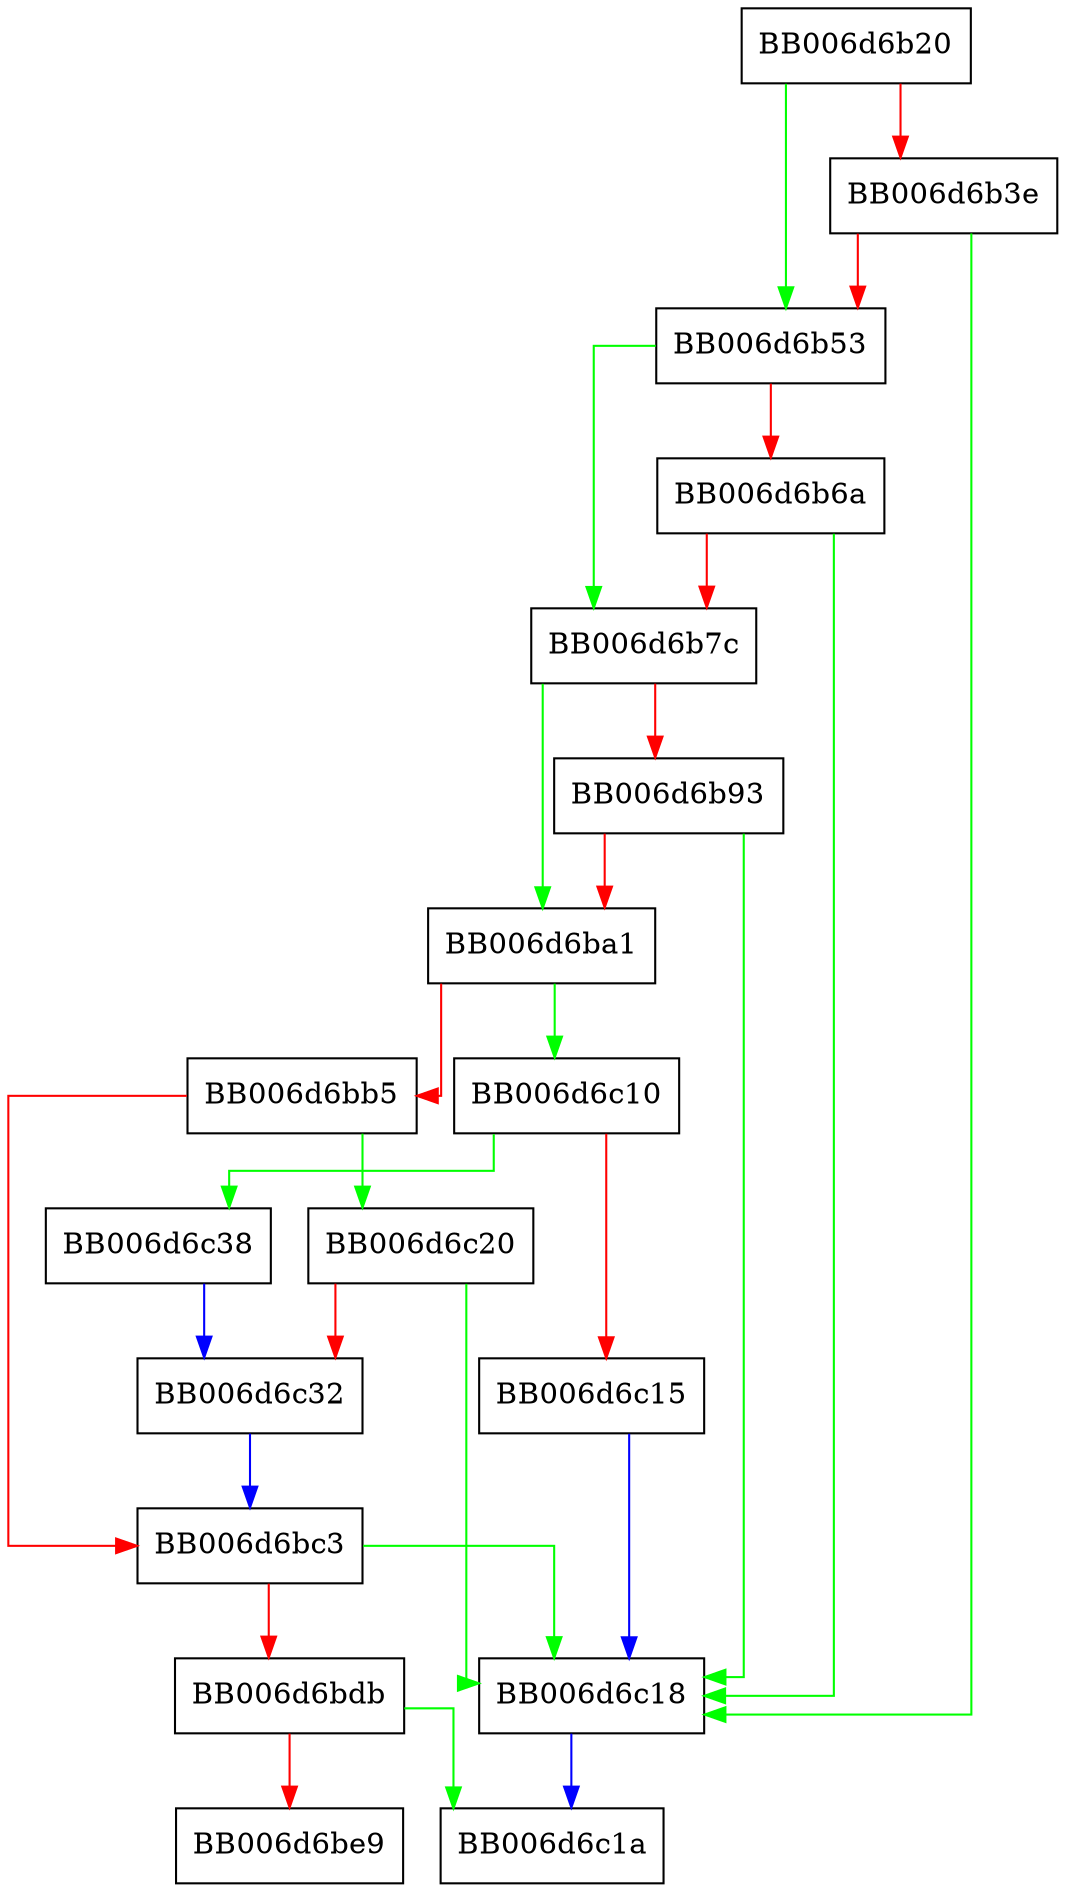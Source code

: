 digraph x25519_get_params {
  node [shape="box"];
  graph [splines=ortho];
  BB006d6b20 -> BB006d6b53 [color="green"];
  BB006d6b20 -> BB006d6b3e [color="red"];
  BB006d6b3e -> BB006d6c18 [color="green"];
  BB006d6b3e -> BB006d6b53 [color="red"];
  BB006d6b53 -> BB006d6b7c [color="green"];
  BB006d6b53 -> BB006d6b6a [color="red"];
  BB006d6b6a -> BB006d6c18 [color="green"];
  BB006d6b6a -> BB006d6b7c [color="red"];
  BB006d6b7c -> BB006d6ba1 [color="green"];
  BB006d6b7c -> BB006d6b93 [color="red"];
  BB006d6b93 -> BB006d6c18 [color="green"];
  BB006d6b93 -> BB006d6ba1 [color="red"];
  BB006d6ba1 -> BB006d6c10 [color="green"];
  BB006d6ba1 -> BB006d6bb5 [color="red"];
  BB006d6bb5 -> BB006d6c20 [color="green"];
  BB006d6bb5 -> BB006d6bc3 [color="red"];
  BB006d6bc3 -> BB006d6c18 [color="green"];
  BB006d6bc3 -> BB006d6bdb [color="red"];
  BB006d6bdb -> BB006d6c1a [color="green"];
  BB006d6bdb -> BB006d6be9 [color="red"];
  BB006d6c10 -> BB006d6c38 [color="green"];
  BB006d6c10 -> BB006d6c15 [color="red"];
  BB006d6c15 -> BB006d6c18 [color="blue"];
  BB006d6c18 -> BB006d6c1a [color="blue"];
  BB006d6c20 -> BB006d6c18 [color="green"];
  BB006d6c20 -> BB006d6c32 [color="red"];
  BB006d6c32 -> BB006d6bc3 [color="blue"];
  BB006d6c38 -> BB006d6c32 [color="blue"];
}